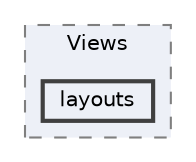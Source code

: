 digraph "app/Views/layouts"
{
 // LATEX_PDF_SIZE
  bgcolor="transparent";
  edge [fontname=Helvetica,fontsize=10,labelfontname=Helvetica,labelfontsize=10];
  node [fontname=Helvetica,fontsize=10,shape=box,height=0.2,width=0.4];
  compound=true
  subgraph clusterdir_71aab6f90b0412e948eb651ee031ad84 {
    graph [ bgcolor="#edf0f7", pencolor="grey50", label="Views", fontname=Helvetica,fontsize=10 style="filled,dashed", URL="dir_71aab6f90b0412e948eb651ee031ad84.html",tooltip=""]
  dir_ae4d16829c666f69298753018ead661d [label="layouts", fillcolor="#edf0f7", color="grey25", style="filled,bold", URL="dir_ae4d16829c666f69298753018ead661d.html",tooltip=""];
  }
}
